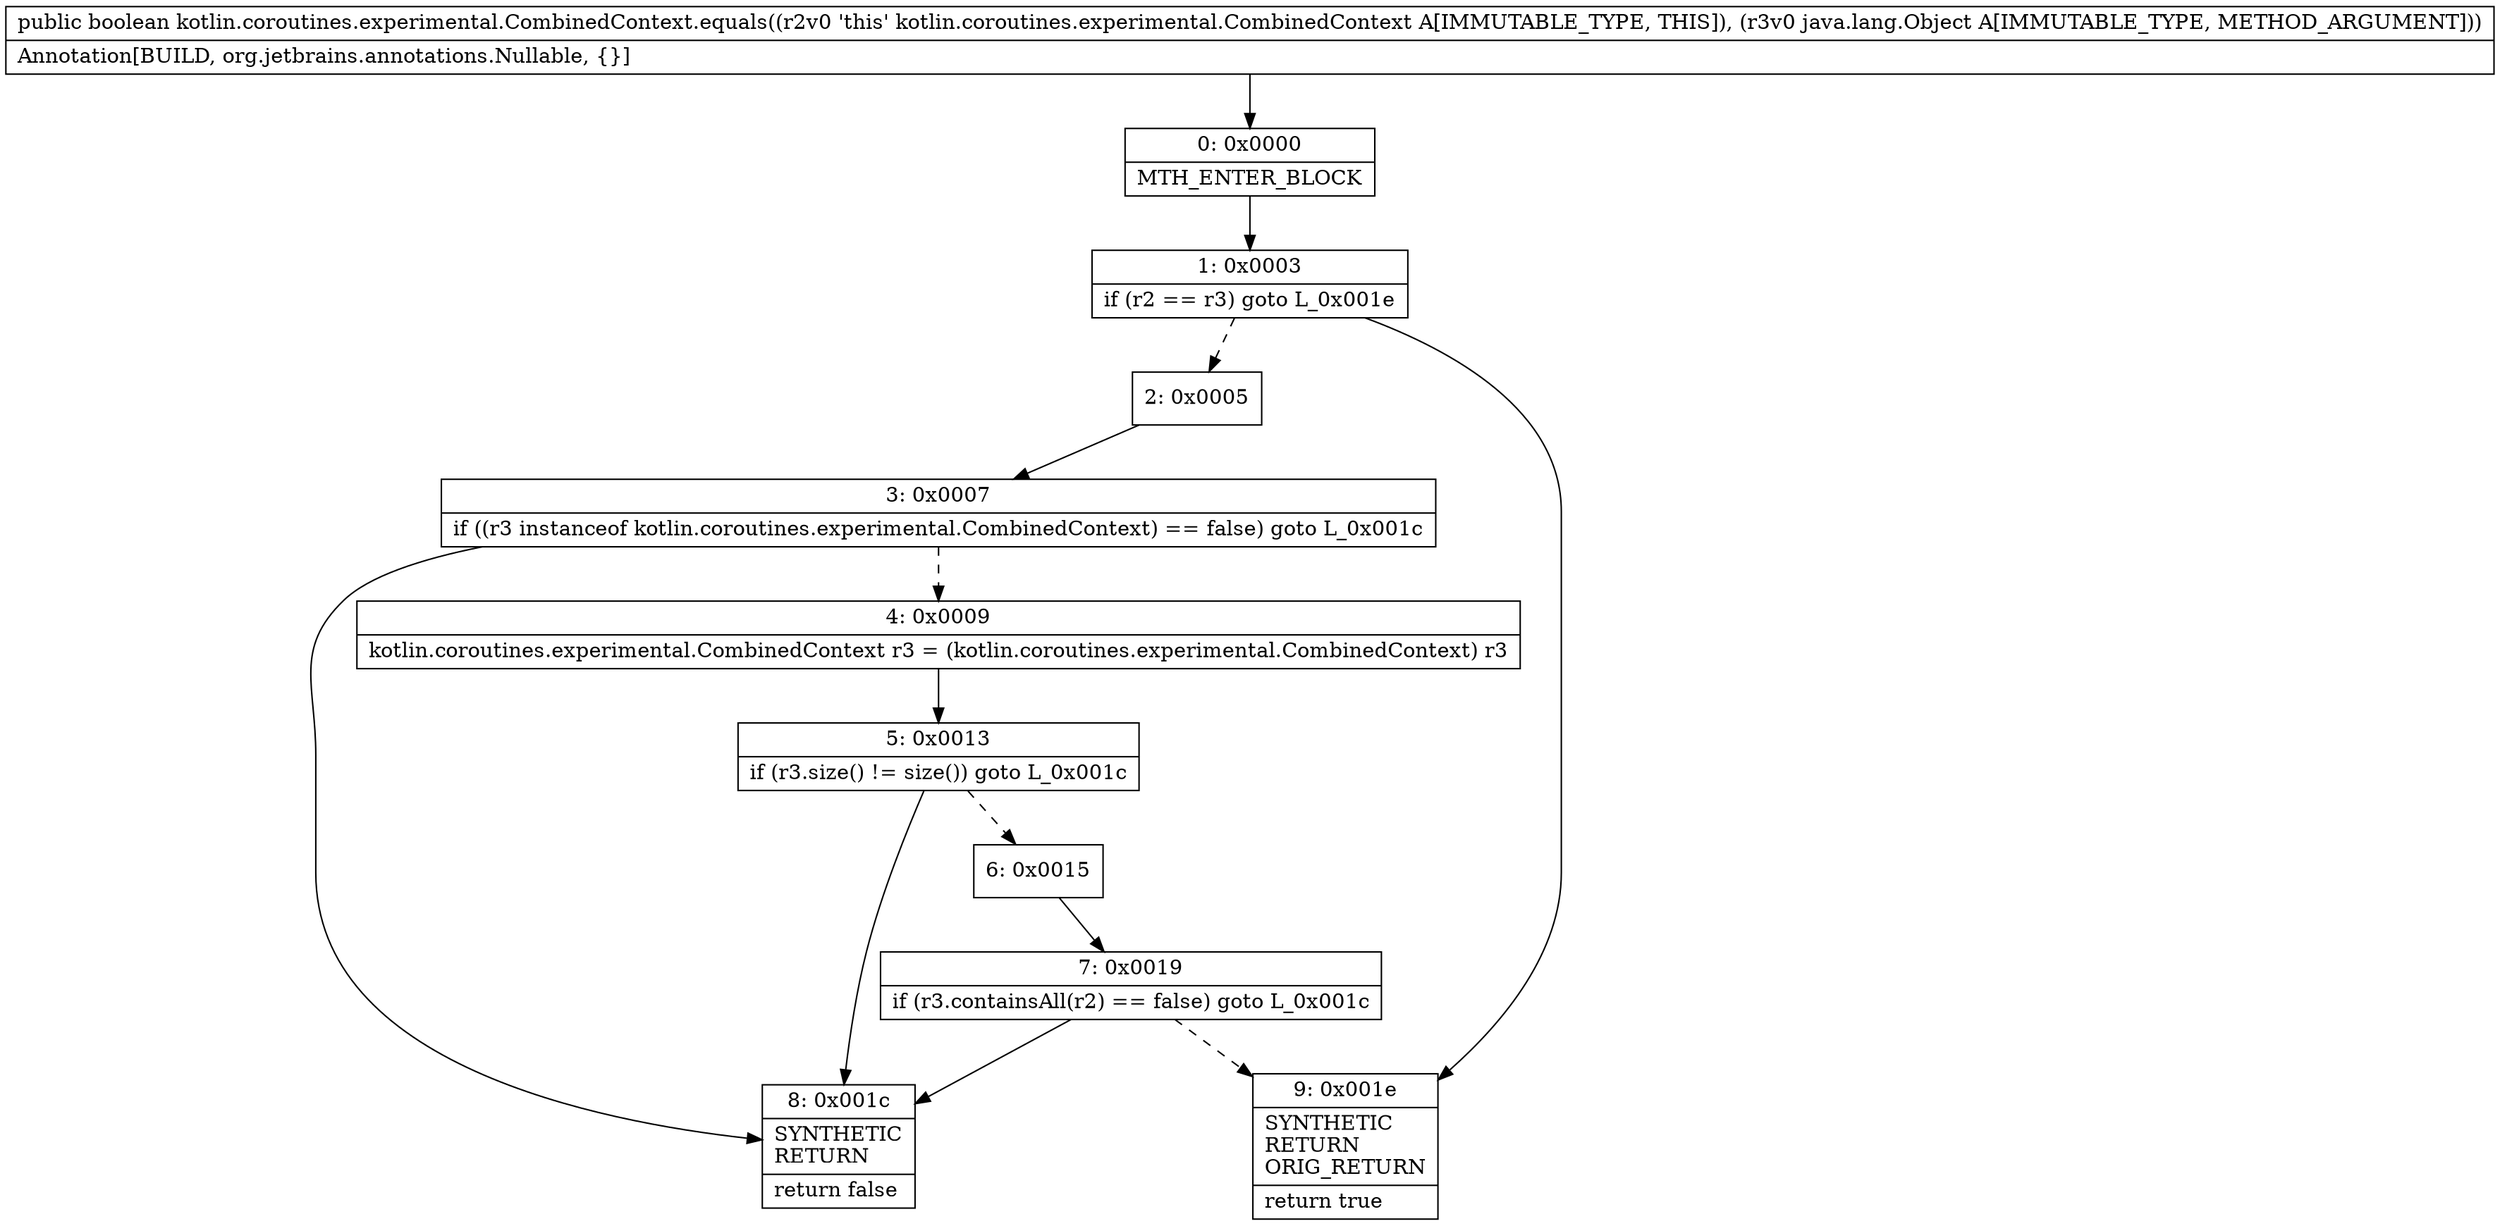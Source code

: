 digraph "CFG forkotlin.coroutines.experimental.CombinedContext.equals(Ljava\/lang\/Object;)Z" {
Node_0 [shape=record,label="{0\:\ 0x0000|MTH_ENTER_BLOCK\l}"];
Node_1 [shape=record,label="{1\:\ 0x0003|if (r2 == r3) goto L_0x001e\l}"];
Node_2 [shape=record,label="{2\:\ 0x0005}"];
Node_3 [shape=record,label="{3\:\ 0x0007|if ((r3 instanceof kotlin.coroutines.experimental.CombinedContext) == false) goto L_0x001c\l}"];
Node_4 [shape=record,label="{4\:\ 0x0009|kotlin.coroutines.experimental.CombinedContext r3 = (kotlin.coroutines.experimental.CombinedContext) r3\l}"];
Node_5 [shape=record,label="{5\:\ 0x0013|if (r3.size() != size()) goto L_0x001c\l}"];
Node_6 [shape=record,label="{6\:\ 0x0015}"];
Node_7 [shape=record,label="{7\:\ 0x0019|if (r3.containsAll(r2) == false) goto L_0x001c\l}"];
Node_8 [shape=record,label="{8\:\ 0x001c|SYNTHETIC\lRETURN\l|return false\l}"];
Node_9 [shape=record,label="{9\:\ 0x001e|SYNTHETIC\lRETURN\lORIG_RETURN\l|return true\l}"];
MethodNode[shape=record,label="{public boolean kotlin.coroutines.experimental.CombinedContext.equals((r2v0 'this' kotlin.coroutines.experimental.CombinedContext A[IMMUTABLE_TYPE, THIS]), (r3v0 java.lang.Object A[IMMUTABLE_TYPE, METHOD_ARGUMENT]))  | Annotation[BUILD, org.jetbrains.annotations.Nullable, \{\}]\l}"];
MethodNode -> Node_0;
Node_0 -> Node_1;
Node_1 -> Node_2[style=dashed];
Node_1 -> Node_9;
Node_2 -> Node_3;
Node_3 -> Node_4[style=dashed];
Node_3 -> Node_8;
Node_4 -> Node_5;
Node_5 -> Node_6[style=dashed];
Node_5 -> Node_8;
Node_6 -> Node_7;
Node_7 -> Node_8;
Node_7 -> Node_9[style=dashed];
}

